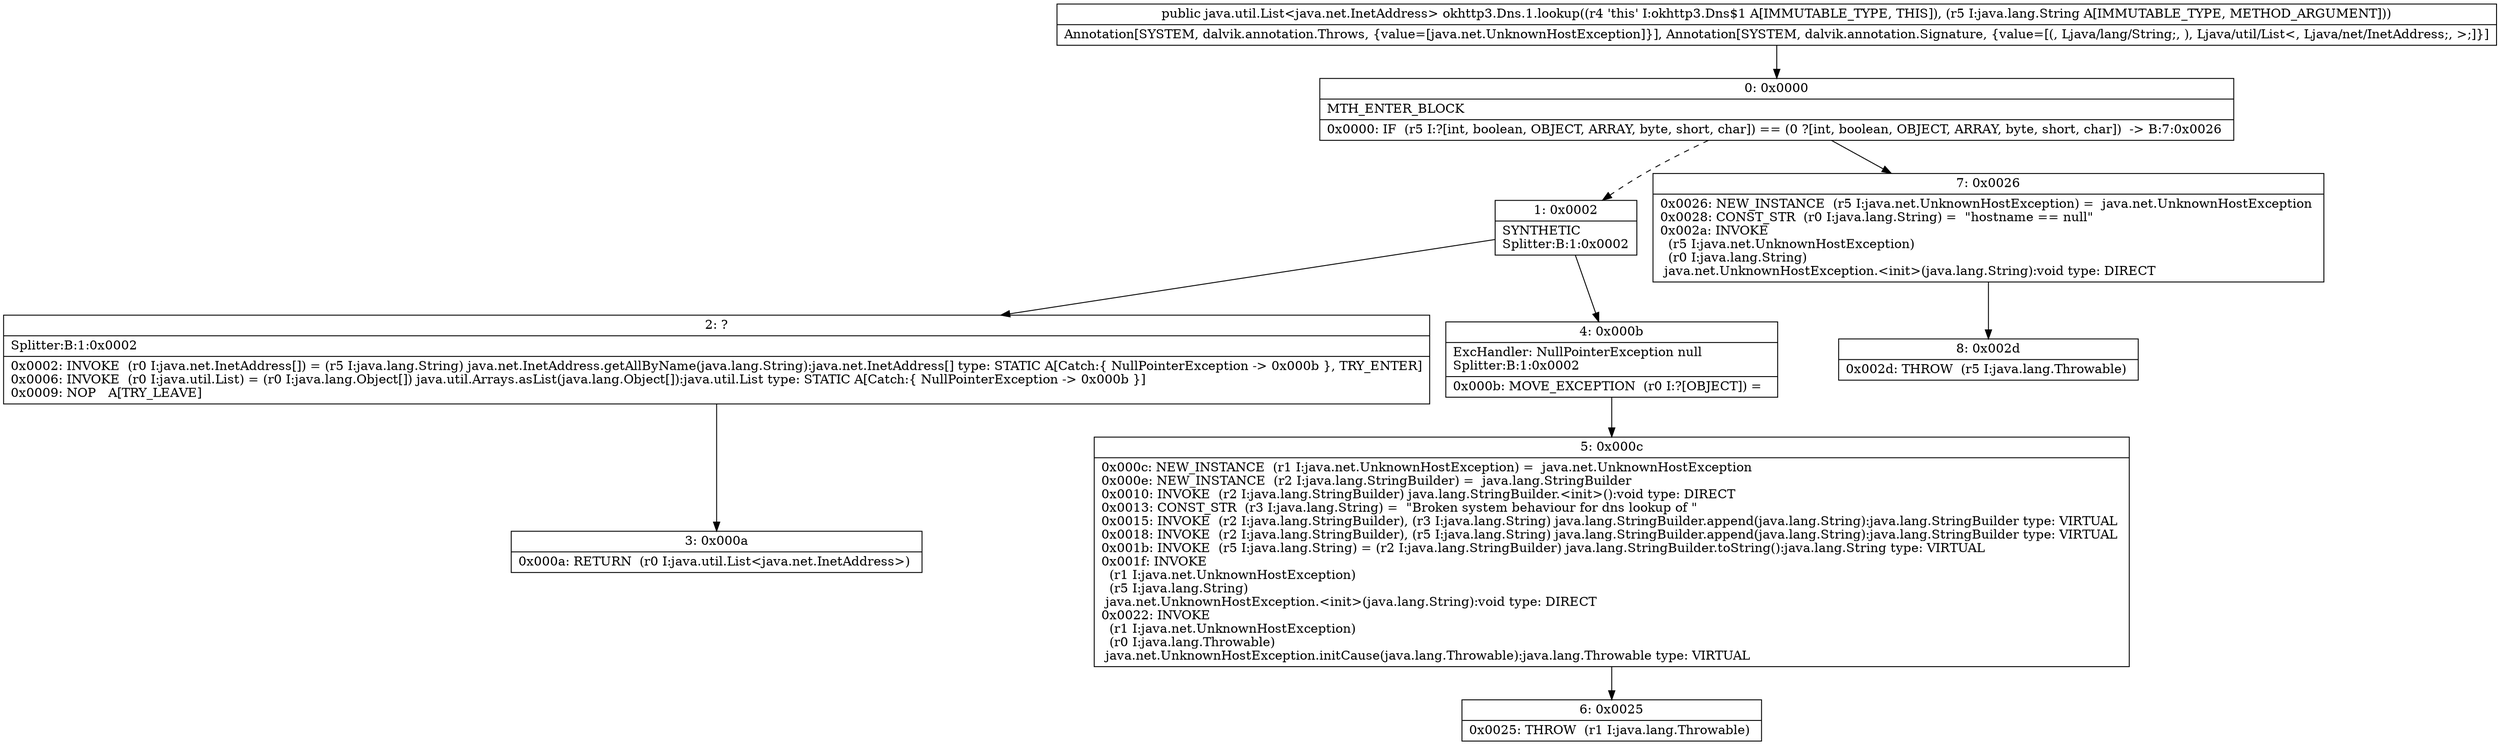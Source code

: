 digraph "CFG forokhttp3.Dns.1.lookup(Ljava\/lang\/String;)Ljava\/util\/List;" {
Node_0 [shape=record,label="{0\:\ 0x0000|MTH_ENTER_BLOCK\l|0x0000: IF  (r5 I:?[int, boolean, OBJECT, ARRAY, byte, short, char]) == (0 ?[int, boolean, OBJECT, ARRAY, byte, short, char])  \-\> B:7:0x0026 \l}"];
Node_1 [shape=record,label="{1\:\ 0x0002|SYNTHETIC\lSplitter:B:1:0x0002\l}"];
Node_2 [shape=record,label="{2\:\ ?|Splitter:B:1:0x0002\l|0x0002: INVOKE  (r0 I:java.net.InetAddress[]) = (r5 I:java.lang.String) java.net.InetAddress.getAllByName(java.lang.String):java.net.InetAddress[] type: STATIC A[Catch:\{ NullPointerException \-\> 0x000b \}, TRY_ENTER]\l0x0006: INVOKE  (r0 I:java.util.List) = (r0 I:java.lang.Object[]) java.util.Arrays.asList(java.lang.Object[]):java.util.List type: STATIC A[Catch:\{ NullPointerException \-\> 0x000b \}]\l0x0009: NOP   A[TRY_LEAVE]\l}"];
Node_3 [shape=record,label="{3\:\ 0x000a|0x000a: RETURN  (r0 I:java.util.List\<java.net.InetAddress\>) \l}"];
Node_4 [shape=record,label="{4\:\ 0x000b|ExcHandler: NullPointerException null\lSplitter:B:1:0x0002\l|0x000b: MOVE_EXCEPTION  (r0 I:?[OBJECT]) =  \l}"];
Node_5 [shape=record,label="{5\:\ 0x000c|0x000c: NEW_INSTANCE  (r1 I:java.net.UnknownHostException) =  java.net.UnknownHostException \l0x000e: NEW_INSTANCE  (r2 I:java.lang.StringBuilder) =  java.lang.StringBuilder \l0x0010: INVOKE  (r2 I:java.lang.StringBuilder) java.lang.StringBuilder.\<init\>():void type: DIRECT \l0x0013: CONST_STR  (r3 I:java.lang.String) =  \"Broken system behaviour for dns lookup of \" \l0x0015: INVOKE  (r2 I:java.lang.StringBuilder), (r3 I:java.lang.String) java.lang.StringBuilder.append(java.lang.String):java.lang.StringBuilder type: VIRTUAL \l0x0018: INVOKE  (r2 I:java.lang.StringBuilder), (r5 I:java.lang.String) java.lang.StringBuilder.append(java.lang.String):java.lang.StringBuilder type: VIRTUAL \l0x001b: INVOKE  (r5 I:java.lang.String) = (r2 I:java.lang.StringBuilder) java.lang.StringBuilder.toString():java.lang.String type: VIRTUAL \l0x001f: INVOKE  \l  (r1 I:java.net.UnknownHostException)\l  (r5 I:java.lang.String)\l java.net.UnknownHostException.\<init\>(java.lang.String):void type: DIRECT \l0x0022: INVOKE  \l  (r1 I:java.net.UnknownHostException)\l  (r0 I:java.lang.Throwable)\l java.net.UnknownHostException.initCause(java.lang.Throwable):java.lang.Throwable type: VIRTUAL \l}"];
Node_6 [shape=record,label="{6\:\ 0x0025|0x0025: THROW  (r1 I:java.lang.Throwable) \l}"];
Node_7 [shape=record,label="{7\:\ 0x0026|0x0026: NEW_INSTANCE  (r5 I:java.net.UnknownHostException) =  java.net.UnknownHostException \l0x0028: CONST_STR  (r0 I:java.lang.String) =  \"hostname == null\" \l0x002a: INVOKE  \l  (r5 I:java.net.UnknownHostException)\l  (r0 I:java.lang.String)\l java.net.UnknownHostException.\<init\>(java.lang.String):void type: DIRECT \l}"];
Node_8 [shape=record,label="{8\:\ 0x002d|0x002d: THROW  (r5 I:java.lang.Throwable) \l}"];
MethodNode[shape=record,label="{public java.util.List\<java.net.InetAddress\> okhttp3.Dns.1.lookup((r4 'this' I:okhttp3.Dns$1 A[IMMUTABLE_TYPE, THIS]), (r5 I:java.lang.String A[IMMUTABLE_TYPE, METHOD_ARGUMENT]))  | Annotation[SYSTEM, dalvik.annotation.Throws, \{value=[java.net.UnknownHostException]\}], Annotation[SYSTEM, dalvik.annotation.Signature, \{value=[(, Ljava\/lang\/String;, ), Ljava\/util\/List\<, Ljava\/net\/InetAddress;, \>;]\}]\l}"];
MethodNode -> Node_0;
Node_0 -> Node_1[style=dashed];
Node_0 -> Node_7;
Node_1 -> Node_2;
Node_1 -> Node_4;
Node_2 -> Node_3;
Node_4 -> Node_5;
Node_5 -> Node_6;
Node_7 -> Node_8;
}

